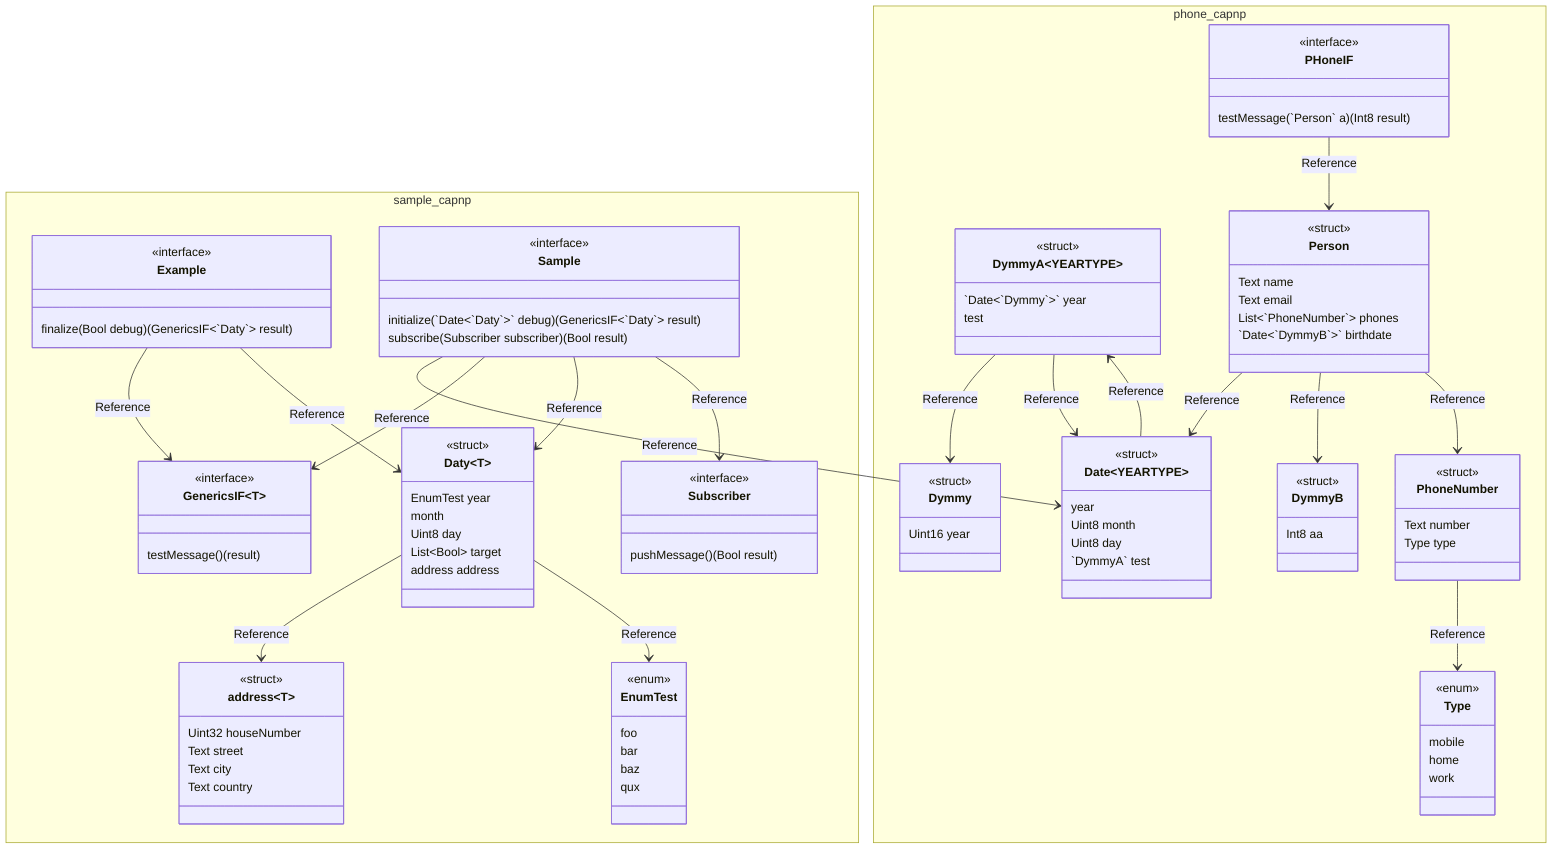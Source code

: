 classDiagram



namespace sample_capnp {
    
        class `Daty` ~T~
}
<<struct>> `Daty`

    `Daty` : EnumTest year
    `Daty` :  month
    `Daty` : Uint8 day
    `Daty` : List~Bool~ target
    `Daty` : address address
    



namespace sample_capnp {class `GenericsIF` ~T~
}

<<interface>> `GenericsIF`

GenericsIF : testMessage() ( result)



namespace sample_capnp {
class EnumTest 
}
<<enum>> EnumTest

EnumTest : foo
EnumTest : bar
EnumTest : baz
EnumTest : qux


namespace sample_capnp {class `Example` 
}

<<interface>> `Example`

Example : finalize(Bool debug) (GenericsIF~`Daty`~ result)



namespace phone_capnp {
    
        class `Dymmy` 
    
}
<<struct>> `Dymmy`

    `Dymmy` : Uint16 year
    





namespace phone_capnp {
    
        class `DymmyA` ~YEARTYPE~
}
<<struct>> `DymmyA`

    `DymmyA` : `Date~`Dymmy`~` year
    `DymmyA` :  test
    



namespace phone_capnp {
    
        class `PhoneNumber` 
    
}
<<struct>> `PhoneNumber`

    `PhoneNumber` : Text number
    `PhoneNumber` : Type type
    namespace phone_capnp {class `PHoneIF` 
}

<<interface>> `PHoneIF`

PHoneIF : testMessage(`Person` a) (Int8 result)

namespace sample_capnp {class `Sample` 
}

<<interface>> `Sample`

Sample : initialize(`Date~`Daty`~` debug) (GenericsIF~`Daty`~ result)
Sample : subscribe(Subscriber subscriber) (Bool result)





namespace phone_capnp {
class Type 
}
<<enum>> Type

Type : mobile
Type : home
Type : work


namespace sample_capnp {
    
        class `address` ~T~
}
<<struct>> `address`

    `address` : Uint32 houseNumber
    `address` : Text street
    `address` : Text city
    `address` : Text country
    

namespace phone_capnp {
    
        class `DymmyB` 
    
}
<<struct>> `DymmyB`

    `DymmyB` : Int8 aa
    

namespace phone_capnp {
    
        class `Person` 
    
}
<<struct>> `Person`

    `Person` : Text name
    `Person` : Text email
    `Person` : List~`PhoneNumber`~ phones
    `Person` : `Date~`DymmyB`~` birthdate
    

namespace phone_capnp {
    
        class `Date` ~YEARTYPE~
}
<<struct>> `Date`

    `Date` :  year
    `Date` : Uint8 month
    `Date` : Uint8 day
    `Date` : `DymmyA` test
    namespace sample_capnp {class `Subscriber` 
}

<<interface>> `Subscriber`

Subscriber : pushMessage() (Bool result)






`Daty` --> address : Reference
`Daty` --> EnumTest : Reference
`Example` --> GenericsIF : Reference
`Example` --> Daty : Reference
`DymmyA` --> Dymmy : Reference
`DymmyA` --> Date : Reference
`PhoneNumber` --> Type : Reference
`PHoneIF` --> Person : Reference
`Sample` --> Date : Reference
`Sample` --> GenericsIF : Reference
`Sample` --> Daty : Reference
`Sample` --> Subscriber : Reference
`Person` --> Date : Reference
`Person` --> DymmyB : Reference
`Person` --> PhoneNumber : Reference
`Date` --> DymmyA : Reference